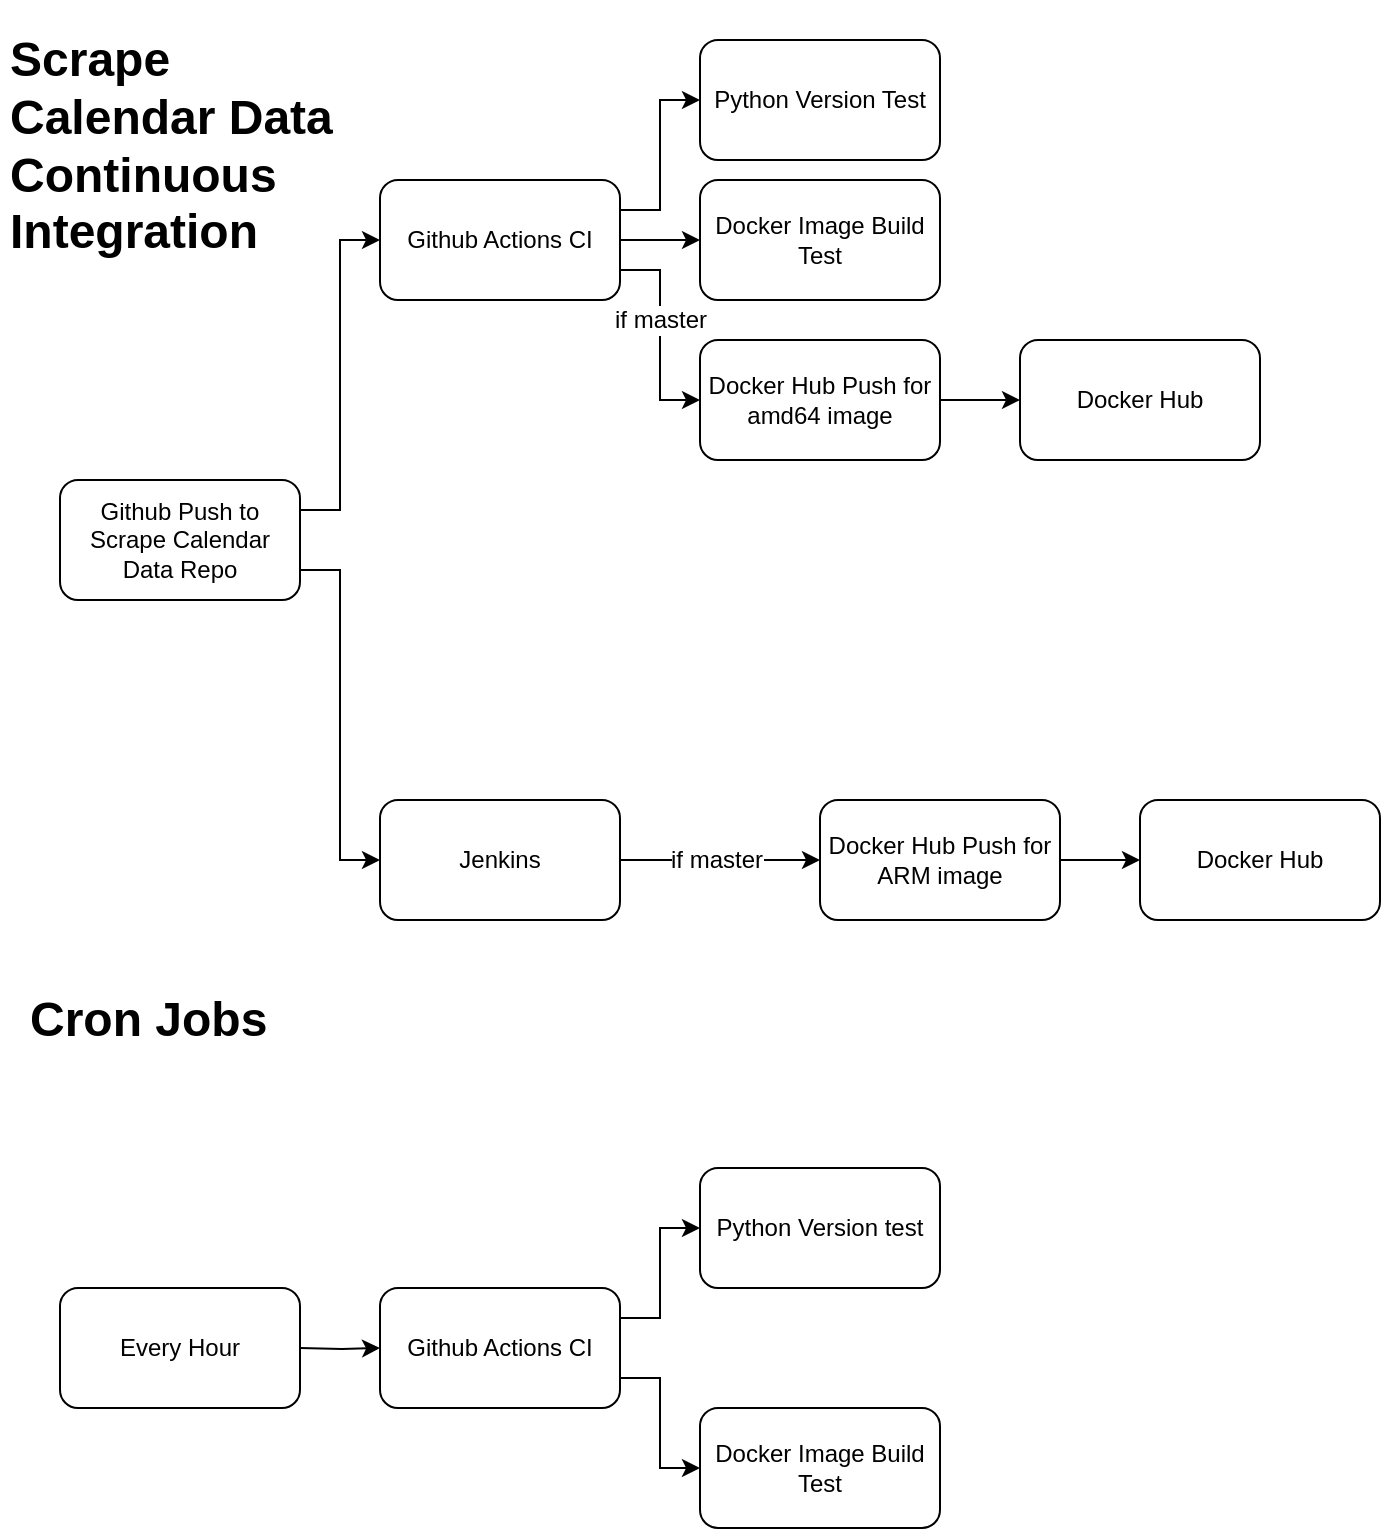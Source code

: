 <mxfile version="12.0.2" type="github" pages="2"><diagram id="hV2eZdG-dOxxFEWRvf4l" name="Scrape Calendar Data"><mxGraphModel dx="932" dy="600" grid="1" gridSize="10" guides="1" tooltips="1" connect="1" arrows="1" fold="1" page="1" pageScale="1" pageWidth="827" pageHeight="1169" math="0" shadow="0"><root><mxCell id="0"/><mxCell id="1" parent="0"/><mxCell id="pzThPpUQpizj-MjNcokq-4" style="edgeStyle=orthogonalEdgeStyle;rounded=0;orthogonalLoop=1;jettySize=auto;html=1;exitX=1;exitY=0.25;exitDx=0;exitDy=0;entryX=0;entryY=0.5;entryDx=0;entryDy=0;" parent="1" source="pzThPpUQpizj-MjNcokq-1" target="pzThPpUQpizj-MjNcokq-2" edge="1"><mxGeometry relative="1" as="geometry"/></mxCell><mxCell id="pzThPpUQpizj-MjNcokq-24" style="edgeStyle=orthogonalEdgeStyle;rounded=0;orthogonalLoop=1;jettySize=auto;html=1;exitX=1;exitY=0.75;exitDx=0;exitDy=0;entryX=0;entryY=0.5;entryDx=0;entryDy=0;" parent="1" source="pzThPpUQpizj-MjNcokq-1" target="pzThPpUQpizj-MjNcokq-23" edge="1"><mxGeometry relative="1" as="geometry"/></mxCell><mxCell id="pzThPpUQpizj-MjNcokq-1" value="Github Push to Scrape Calendar Data Repo" style="rounded=1;whiteSpace=wrap;html=1;" parent="1" vertex="1"><mxGeometry x="40" y="240" width="120" height="60" as="geometry"/></mxCell><mxCell id="pzThPpUQpizj-MjNcokq-9" style="edgeStyle=orthogonalEdgeStyle;rounded=0;orthogonalLoop=1;jettySize=auto;html=1;exitX=1;exitY=0.25;exitDx=0;exitDy=0;entryX=0;entryY=0.5;entryDx=0;entryDy=0;" parent="1" source="pzThPpUQpizj-MjNcokq-2" target="pzThPpUQpizj-MjNcokq-6" edge="1"><mxGeometry relative="1" as="geometry"/></mxCell><mxCell id="pzThPpUQpizj-MjNcokq-10" style="edgeStyle=orthogonalEdgeStyle;rounded=0;orthogonalLoop=1;jettySize=auto;html=1;exitX=1;exitY=0.5;exitDx=0;exitDy=0;entryX=0;entryY=0.5;entryDx=0;entryDy=0;" parent="1" source="pzThPpUQpizj-MjNcokq-2" target="pzThPpUQpizj-MjNcokq-7" edge="1"><mxGeometry relative="1" as="geometry"/></mxCell><mxCell id="pzThPpUQpizj-MjNcokq-17" style="edgeStyle=orthogonalEdgeStyle;rounded=0;orthogonalLoop=1;jettySize=auto;html=1;exitX=1;exitY=0.75;exitDx=0;exitDy=0;entryX=0;entryY=0.5;entryDx=0;entryDy=0;" parent="1" source="pzThPpUQpizj-MjNcokq-2" target="pzThPpUQpizj-MjNcokq-16" edge="1"><mxGeometry relative="1" as="geometry"/></mxCell><mxCell id="pzThPpUQpizj-MjNcokq-18" value="if master" style="text;html=1;resizable=0;points=[];align=center;verticalAlign=middle;labelBackgroundColor=#ffffff;" parent="pzThPpUQpizj-MjNcokq-17" vertex="1" connectable="0"><mxGeometry x="0.347" relative="1" as="geometry"><mxPoint y="-26" as="offset"/></mxGeometry></mxCell><mxCell id="pzThPpUQpizj-MjNcokq-2" value="Github Actions CI" style="rounded=1;whiteSpace=wrap;html=1;" parent="1" vertex="1"><mxGeometry x="200" y="90" width="120" height="60" as="geometry"/></mxCell><mxCell id="pzThPpUQpizj-MjNcokq-6" value="Python Version Test" style="rounded=1;whiteSpace=wrap;html=1;" parent="1" vertex="1"><mxGeometry x="360" y="20" width="120" height="60" as="geometry"/></mxCell><mxCell id="pzThPpUQpizj-MjNcokq-7" value="Docker Image Build Test" style="rounded=1;whiteSpace=wrap;html=1;" parent="1" vertex="1"><mxGeometry x="360" y="90" width="120" height="60" as="geometry"/></mxCell><mxCell id="pzThPpUQpizj-MjNcokq-20" style="edgeStyle=orthogonalEdgeStyle;rounded=0;orthogonalLoop=1;jettySize=auto;html=1;exitX=1;exitY=0.5;exitDx=0;exitDy=0;entryX=0;entryY=0.5;entryDx=0;entryDy=0;" parent="1" source="pzThPpUQpizj-MjNcokq-16" target="pzThPpUQpizj-MjNcokq-19" edge="1"><mxGeometry relative="1" as="geometry"/></mxCell><mxCell id="pzThPpUQpizj-MjNcokq-16" value="Docker Hub Push for amd64 image" style="rounded=1;whiteSpace=wrap;html=1;" parent="1" vertex="1"><mxGeometry x="360" y="170" width="120" height="60" as="geometry"/></mxCell><mxCell id="pzThPpUQpizj-MjNcokq-19" value="Docker Hub" style="rounded=1;whiteSpace=wrap;html=1;" parent="1" vertex="1"><mxGeometry x="520" y="170" width="120" height="60" as="geometry"/></mxCell><mxCell id="pzThPpUQpizj-MjNcokq-26" style="edgeStyle=orthogonalEdgeStyle;rounded=0;orthogonalLoop=1;jettySize=auto;html=1;exitX=1;exitY=0.5;exitDx=0;exitDy=0;entryX=0;entryY=0.5;entryDx=0;entryDy=0;" parent="1" source="pzThPpUQpizj-MjNcokq-23" target="pzThPpUQpizj-MjNcokq-25" edge="1"><mxGeometry relative="1" as="geometry"/></mxCell><mxCell id="pzThPpUQpizj-MjNcokq-27" value="if master" style="text;html=1;resizable=0;points=[];align=center;verticalAlign=middle;labelBackgroundColor=#ffffff;" parent="pzThPpUQpizj-MjNcokq-26" vertex="1" connectable="0"><mxGeometry x="-0.05" relative="1" as="geometry"><mxPoint as="offset"/></mxGeometry></mxCell><mxCell id="pzThPpUQpizj-MjNcokq-23" value="Jenkins" style="rounded=1;whiteSpace=wrap;html=1;" parent="1" vertex="1"><mxGeometry x="200" y="400" width="120" height="60" as="geometry"/></mxCell><mxCell id="pzThPpUQpizj-MjNcokq-32" value="" style="edgeStyle=orthogonalEdgeStyle;rounded=0;orthogonalLoop=1;jettySize=auto;html=1;" parent="1" source="pzThPpUQpizj-MjNcokq-25" target="pzThPpUQpizj-MjNcokq-31" edge="1"><mxGeometry relative="1" as="geometry"/></mxCell><mxCell id="pzThPpUQpizj-MjNcokq-25" value="Docker Hub Push for ARM image" style="rounded=1;whiteSpace=wrap;html=1;" parent="1" vertex="1"><mxGeometry x="420" y="400" width="120" height="60" as="geometry"/></mxCell><mxCell id="pzThPpUQpizj-MjNcokq-31" value="Docker Hub" style="rounded=1;whiteSpace=wrap;html=1;" parent="1" vertex="1"><mxGeometry x="580" y="400" width="120" height="60" as="geometry"/></mxCell><mxCell id="sTmT-_jsggMpUDpMIY5x-1" value="&lt;h1&gt;Scrape Calendar Data Continuous Integration&amp;nbsp;&lt;/h1&gt;" style="text;html=1;strokeColor=none;fillColor=none;spacing=5;spacingTop=-20;whiteSpace=wrap;overflow=hidden;rounded=0;" vertex="1" parent="1"><mxGeometry x="10" y="10" width="190" height="120" as="geometry"/></mxCell><mxCell id="sTmT-_jsggMpUDpMIY5x-6" value="&lt;h1&gt;Cron Jobs&lt;/h1&gt;" style="text;html=1;strokeColor=none;fillColor=none;spacing=5;spacingTop=-20;whiteSpace=wrap;overflow=hidden;rounded=0;" vertex="1" parent="1"><mxGeometry x="20" y="490" width="190" height="120" as="geometry"/></mxCell><mxCell id="sTmT-_jsggMpUDpMIY5x-10" value="" style="edgeStyle=orthogonalEdgeStyle;rounded=0;orthogonalLoop=1;jettySize=auto;html=1;strokeWidth=1;strokeColor=#000000;" edge="1" parent="1" target="sTmT-_jsggMpUDpMIY5x-9"><mxGeometry relative="1" as="geometry"><mxPoint x="160" y="674" as="sourcePoint"/></mxGeometry></mxCell><mxCell id="sTmT-_jsggMpUDpMIY5x-7" value="Every Hour" style="rounded=1;whiteSpace=wrap;html=1;" vertex="1" parent="1"><mxGeometry x="40" y="644" width="120" height="60" as="geometry"/></mxCell><mxCell id="sTmT-_jsggMpUDpMIY5x-15" style="edgeStyle=orthogonalEdgeStyle;rounded=0;orthogonalLoop=1;jettySize=auto;html=1;exitX=1;exitY=0.75;exitDx=0;exitDy=0;entryX=0;entryY=0.5;entryDx=0;entryDy=0;strokeColor=#000000;strokeWidth=1;" edge="1" parent="1" source="sTmT-_jsggMpUDpMIY5x-9" target="sTmT-_jsggMpUDpMIY5x-13"><mxGeometry relative="1" as="geometry"/></mxCell><mxCell id="sTmT-_jsggMpUDpMIY5x-18" style="edgeStyle=orthogonalEdgeStyle;rounded=0;orthogonalLoop=1;jettySize=auto;html=1;exitX=1;exitY=0.25;exitDx=0;exitDy=0;entryX=0;entryY=0.5;entryDx=0;entryDy=0;strokeColor=#000000;strokeWidth=1;" edge="1" parent="1" source="sTmT-_jsggMpUDpMIY5x-9" target="sTmT-_jsggMpUDpMIY5x-11"><mxGeometry relative="1" as="geometry"/></mxCell><mxCell id="sTmT-_jsggMpUDpMIY5x-9" value="Github Actions CI" style="rounded=1;whiteSpace=wrap;html=1;" vertex="1" parent="1"><mxGeometry x="200" y="644" width="120" height="60" as="geometry"/></mxCell><mxCell id="sTmT-_jsggMpUDpMIY5x-11" value="Python Version test" style="rounded=1;whiteSpace=wrap;html=1;" vertex="1" parent="1"><mxGeometry x="360" y="584" width="120" height="60" as="geometry"/></mxCell><mxCell id="sTmT-_jsggMpUDpMIY5x-13" value="Docker Image Build Test" style="rounded=1;whiteSpace=wrap;html=1;" vertex="1" parent="1"><mxGeometry x="360" y="704" width="120" height="60" as="geometry"/></mxCell></root></mxGraphModel></diagram><diagram id="c2RrK9bVIsqqASeMnsha" name="Server Monitor"><mxGraphModel dx="932" dy="600" grid="1" gridSize="10" guides="1" tooltips="1" connect="1" arrows="1" fold="1" page="1" pageScale="1" pageWidth="827" pageHeight="1169" math="0" shadow="0"><root><mxCell id="2tpQYZLiA6qX-OL26uOi-0"/><mxCell id="2tpQYZLiA6qX-OL26uOi-1" parent="2tpQYZLiA6qX-OL26uOi-0"/></root></mxGraphModel></diagram></mxfile>